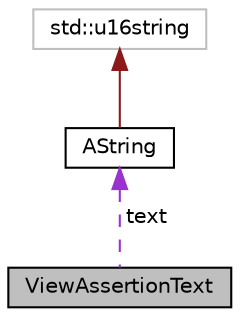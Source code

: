 digraph "ViewAssertionText"
{
 // LATEX_PDF_SIZE
  edge [fontname="Helvetica",fontsize="10",labelfontname="Helvetica",labelfontsize="10"];
  node [fontname="Helvetica",fontsize="10",shape=record];
  Node1 [label="ViewAssertionText",height=0.2,width=0.4,color="black", fillcolor="grey75", style="filled", fontcolor="black",tooltip=" "];
  Node2 -> Node1 [dir="back",color="darkorchid3",fontsize="10",style="dashed",label=" text" ,fontname="Helvetica"];
  Node2 [label="AString",height=0.2,width=0.4,color="black", fillcolor="white", style="filled",URL="$classAString.html",tooltip="Represents a Unicode character string."];
  Node3 -> Node2 [dir="back",color="firebrick4",fontsize="10",style="solid",fontname="Helvetica"];
  Node3 [label="std::u16string",height=0.2,width=0.4,color="grey75", fillcolor="white", style="filled",tooltip=" "];
}
